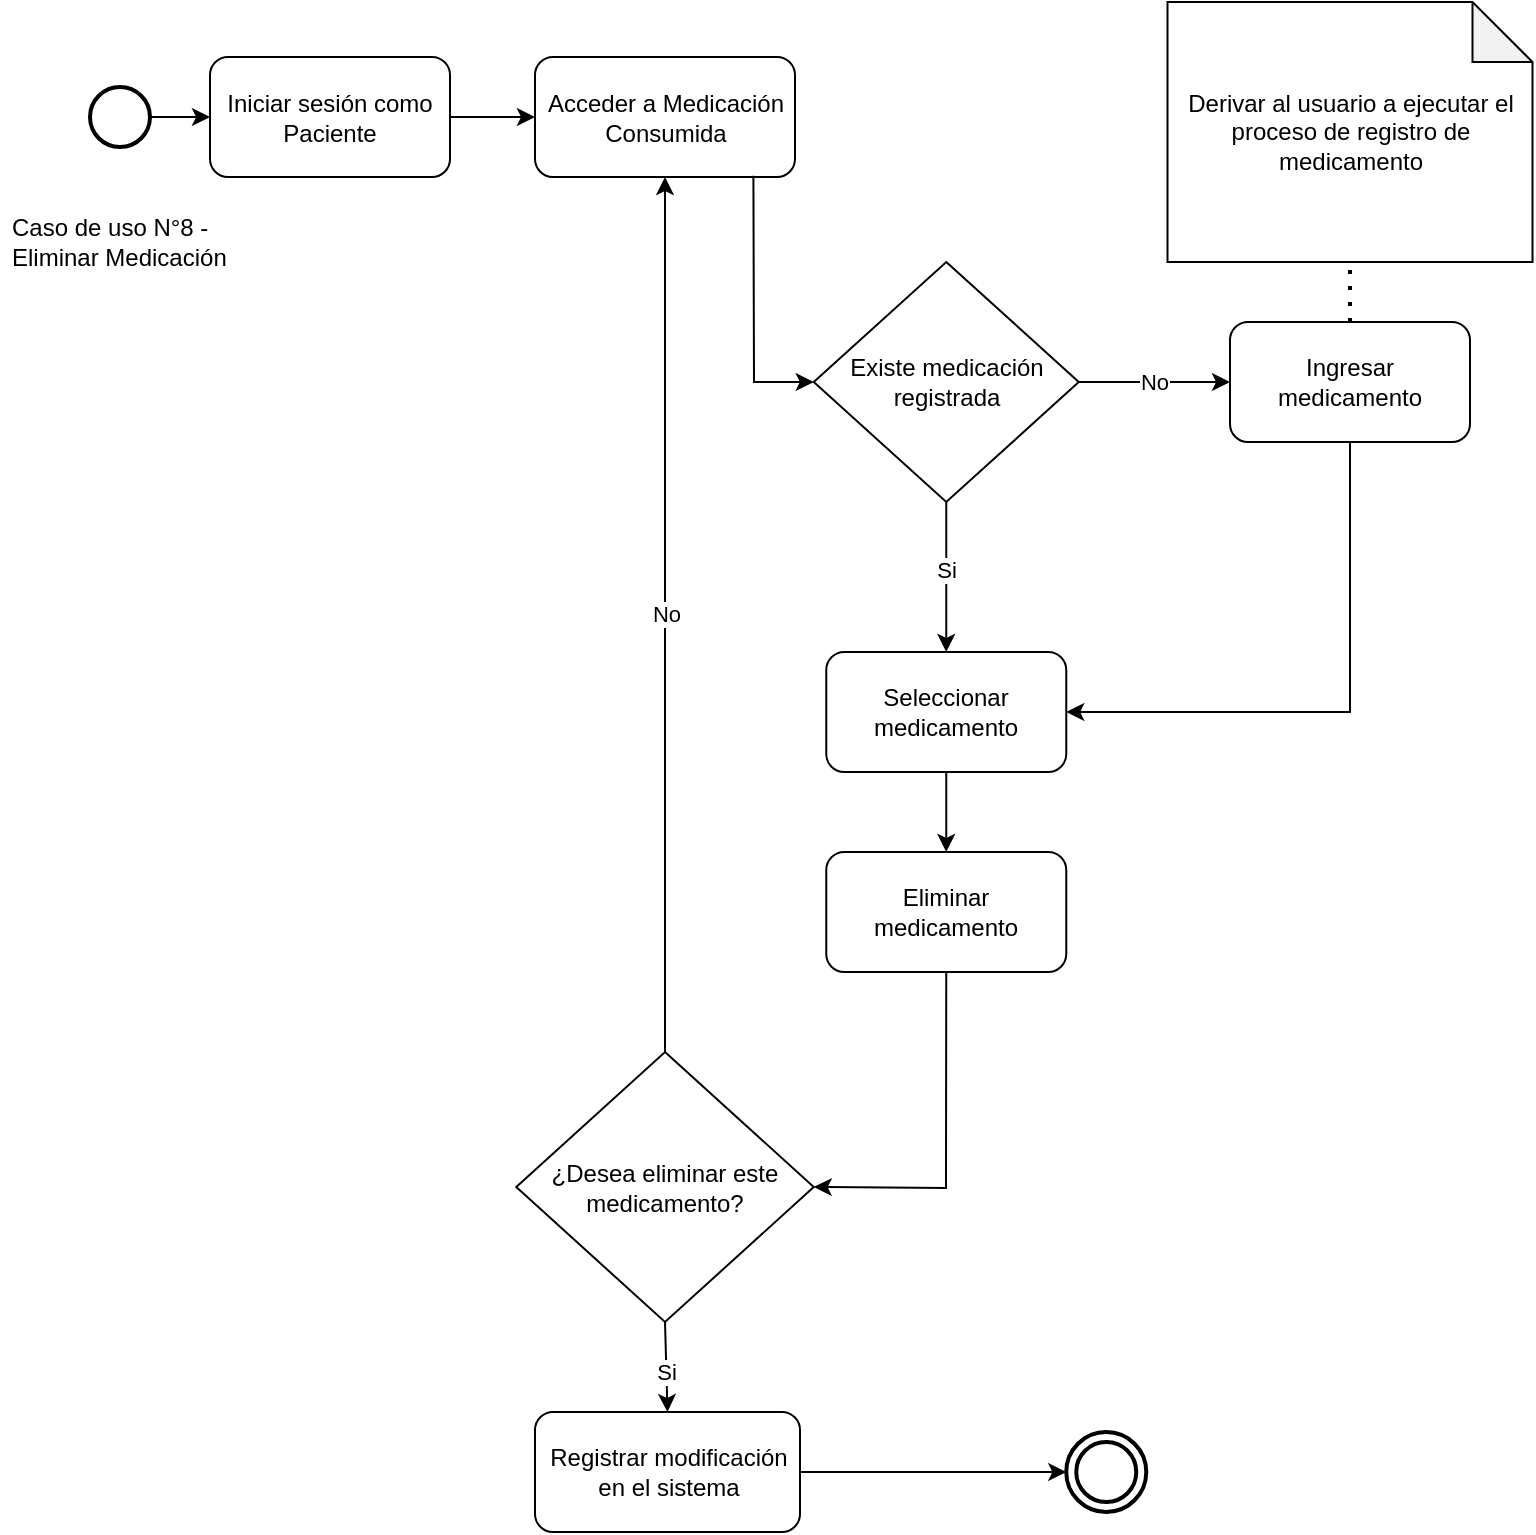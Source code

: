 <mxfile version="21.7.4" type="device">
  <diagram name="Página-1" id="jySXp0vFiwQ8XKxWrEM2">
    <mxGraphModel dx="2100" dy="1084" grid="1" gridSize="10" guides="1" tooltips="1" connect="1" arrows="1" fold="1" page="1" pageScale="1" pageWidth="827" pageHeight="1169" math="0" shadow="0">
      <root>
        <mxCell id="0" />
        <mxCell id="1" parent="0" />
        <mxCell id="Ko1D4pLZft6nhKg3s6OD-23" value="" style="strokeWidth=2;html=1;shape=mxgraph.flowchart.start_2;whiteSpace=wrap;" vertex="1" parent="1">
          <mxGeometry x="70" y="87.5" width="30" height="30" as="geometry" />
        </mxCell>
        <mxCell id="Ko1D4pLZft6nhKg3s6OD-24" value="" style="ellipse;shape=doubleEllipse;whiteSpace=wrap;html=1;aspect=fixed;perimeterSpacing=0;strokeWidth=2;" vertex="1" parent="1">
          <mxGeometry x="558.13" y="760" width="40" height="40" as="geometry" />
        </mxCell>
        <mxCell id="Ko1D4pLZft6nhKg3s6OD-25" value="Iniciar sesión como Paciente" style="rounded=1;whiteSpace=wrap;html=1;" vertex="1" parent="1">
          <mxGeometry x="130" y="72.5" width="120" height="60" as="geometry" />
        </mxCell>
        <mxCell id="Ko1D4pLZft6nhKg3s6OD-26" value="" style="endArrow=classic;html=1;rounded=0;exitX=1;exitY=0.5;exitDx=0;exitDy=0;exitPerimeter=0;entryX=0;entryY=0.5;entryDx=0;entryDy=0;" edge="1" parent="1" source="Ko1D4pLZft6nhKg3s6OD-23" target="Ko1D4pLZft6nhKg3s6OD-25">
          <mxGeometry width="50" height="50" relative="1" as="geometry">
            <mxPoint x="220" y="392.5" as="sourcePoint" />
            <mxPoint x="270" y="342.5" as="targetPoint" />
          </mxGeometry>
        </mxCell>
        <mxCell id="Ko1D4pLZft6nhKg3s6OD-28" value="" style="endArrow=classic;html=1;rounded=0;exitX=1;exitY=0.5;exitDx=0;exitDy=0;entryX=0;entryY=0.5;entryDx=0;entryDy=0;" edge="1" parent="1" source="Ko1D4pLZft6nhKg3s6OD-25" target="Ko1D4pLZft6nhKg3s6OD-43">
          <mxGeometry width="50" height="50" relative="1" as="geometry">
            <mxPoint x="120" y="127.5" as="sourcePoint" />
            <mxPoint x="170" y="127.5" as="targetPoint" />
          </mxGeometry>
        </mxCell>
        <mxCell id="Ko1D4pLZft6nhKg3s6OD-29" value="Existe medicación registrada" style="rhombus;whiteSpace=wrap;html=1;" vertex="1" parent="1">
          <mxGeometry x="431.88" y="175" width="132.5" height="120" as="geometry" />
        </mxCell>
        <mxCell id="Ko1D4pLZft6nhKg3s6OD-31" value="Ingresar medicamento" style="rounded=1;whiteSpace=wrap;html=1;" vertex="1" parent="1">
          <mxGeometry x="640" y="205" width="120" height="60" as="geometry" />
        </mxCell>
        <mxCell id="Ko1D4pLZft6nhKg3s6OD-32" value="No" style="endArrow=classic;html=1;rounded=0;exitX=1;exitY=0.5;exitDx=0;exitDy=0;entryX=0;entryY=0.5;entryDx=0;entryDy=0;" edge="1" parent="1" source="Ko1D4pLZft6nhKg3s6OD-29" target="Ko1D4pLZft6nhKg3s6OD-31">
          <mxGeometry width="50" height="50" relative="1" as="geometry">
            <mxPoint x="390" y="157.5" as="sourcePoint" />
            <mxPoint x="390" y="187.5" as="targetPoint" />
            <Array as="points" />
          </mxGeometry>
        </mxCell>
        <mxCell id="Ko1D4pLZft6nhKg3s6OD-34" value="" style="endArrow=classic;html=1;rounded=0;exitX=0.5;exitY=1;exitDx=0;exitDy=0;entryX=0.5;entryY=0;entryDx=0;entryDy=0;" edge="1" parent="1" source="Ko1D4pLZft6nhKg3s6OD-29" target="Ko1D4pLZft6nhKg3s6OD-36">
          <mxGeometry width="50" height="50" relative="1" as="geometry">
            <mxPoint x="390" y="157.5" as="sourcePoint" />
            <mxPoint x="380" y="287.5" as="targetPoint" />
            <Array as="points" />
          </mxGeometry>
        </mxCell>
        <mxCell id="Ko1D4pLZft6nhKg3s6OD-35" value="Si" style="edgeLabel;html=1;align=center;verticalAlign=middle;resizable=0;points=[];" vertex="1" connectable="0" parent="Ko1D4pLZft6nhKg3s6OD-34">
          <mxGeometry x="-0.427" y="1" relative="1" as="geometry">
            <mxPoint x="-1" y="12" as="offset" />
          </mxGeometry>
        </mxCell>
        <mxCell id="Ko1D4pLZft6nhKg3s6OD-36" value="Seleccionar medicamento" style="rounded=1;whiteSpace=wrap;html=1;" vertex="1" parent="1">
          <mxGeometry x="438.13" y="370" width="120" height="60" as="geometry" />
        </mxCell>
        <mxCell id="Ko1D4pLZft6nhKg3s6OD-37" value="Eliminar medicamento" style="rounded=1;whiteSpace=wrap;html=1;" vertex="1" parent="1">
          <mxGeometry x="438.13" y="470" width="120" height="60" as="geometry" />
        </mxCell>
        <mxCell id="Ko1D4pLZft6nhKg3s6OD-38" value="" style="endArrow=classic;html=1;rounded=0;exitX=0.5;exitY=1;exitDx=0;exitDy=0;entryX=0.5;entryY=0;entryDx=0;entryDy=0;" edge="1" parent="1" source="Ko1D4pLZft6nhKg3s6OD-36" target="Ko1D4pLZft6nhKg3s6OD-37">
          <mxGeometry width="50" height="50" relative="1" as="geometry">
            <mxPoint x="390" y="157.5" as="sourcePoint" />
            <mxPoint x="390" y="187.5" as="targetPoint" />
            <Array as="points" />
          </mxGeometry>
        </mxCell>
        <mxCell id="Ko1D4pLZft6nhKg3s6OD-39" value="Registrar modificación en el sistema" style="rounded=1;whiteSpace=wrap;html=1;" vertex="1" parent="1">
          <mxGeometry x="292.5" y="750" width="132.5" height="60" as="geometry" />
        </mxCell>
        <mxCell id="Ko1D4pLZft6nhKg3s6OD-42" value="Derivar al usuario a ejecutar el proceso de registro de medicamento" style="shape=note;whiteSpace=wrap;html=1;backgroundOutline=1;darkOpacity=0.05;" vertex="1" parent="1">
          <mxGeometry x="608.75" y="45" width="182.5" height="130" as="geometry" />
        </mxCell>
        <mxCell id="Ko1D4pLZft6nhKg3s6OD-43" value="Acceder a Medicación Consumida" style="rounded=1;whiteSpace=wrap;html=1;" vertex="1" parent="1">
          <mxGeometry x="292.5" y="72.5" width="130" height="60" as="geometry" />
        </mxCell>
        <mxCell id="Ko1D4pLZft6nhKg3s6OD-44" value="" style="endArrow=classic;html=1;rounded=0;entryX=0;entryY=0.5;entryDx=0;entryDy=0;exitX=0.84;exitY=0.99;exitDx=0;exitDy=0;exitPerimeter=0;" edge="1" parent="1" source="Ko1D4pLZft6nhKg3s6OD-43" target="Ko1D4pLZft6nhKg3s6OD-29">
          <mxGeometry width="50" height="50" relative="1" as="geometry">
            <mxPoint x="300" y="137.5" as="sourcePoint" />
            <mxPoint x="357.5" y="157.5" as="targetPoint" />
            <Array as="points">
              <mxPoint x="402" y="235" />
            </Array>
          </mxGeometry>
        </mxCell>
        <mxCell id="Ko1D4pLZft6nhKg3s6OD-45" value="" style="endArrow=none;dashed=1;html=1;dashPattern=1 3;strokeWidth=2;rounded=0;exitX=0.5;exitY=0;exitDx=0;exitDy=0;" edge="1" parent="1" source="Ko1D4pLZft6nhKg3s6OD-31" target="Ko1D4pLZft6nhKg3s6OD-42">
          <mxGeometry width="50" height="50" relative="1" as="geometry">
            <mxPoint x="460" y="167.5" as="sourcePoint" />
            <mxPoint x="510" y="117.5" as="targetPoint" />
          </mxGeometry>
        </mxCell>
        <mxCell id="Ko1D4pLZft6nhKg3s6OD-46" value="Caso de uso N°8 - Eliminar Medicación" style="text;strokeColor=none;fillColor=none;align=left;verticalAlign=middle;spacingLeft=4;spacingRight=4;overflow=hidden;points=[[0,0.5],[1,0.5]];portConstraint=eastwest;rotatable=0;whiteSpace=wrap;html=1;" vertex="1" parent="1">
          <mxGeometry x="25" y="117.5" width="120" height="95" as="geometry" />
        </mxCell>
        <mxCell id="Ko1D4pLZft6nhKg3s6OD-48" value="" style="endArrow=classic;html=1;rounded=0;entryX=1;entryY=0.5;entryDx=0;entryDy=0;exitX=0.5;exitY=1;exitDx=0;exitDy=0;" edge="1" parent="1" source="Ko1D4pLZft6nhKg3s6OD-31" target="Ko1D4pLZft6nhKg3s6OD-36">
          <mxGeometry width="50" height="50" relative="1" as="geometry">
            <mxPoint x="450" y="350" as="sourcePoint" />
            <mxPoint x="450" y="407" as="targetPoint" />
            <Array as="points">
              <mxPoint x="700" y="400" />
              <mxPoint x="580" y="400" />
            </Array>
          </mxGeometry>
        </mxCell>
        <mxCell id="Ko1D4pLZft6nhKg3s6OD-50" value="¿Desea eliminar este medicamento?" style="rhombus;whiteSpace=wrap;html=1;" vertex="1" parent="1">
          <mxGeometry x="283.13" y="570" width="148.75" height="135" as="geometry" />
        </mxCell>
        <mxCell id="Ko1D4pLZft6nhKg3s6OD-51" value="" style="endArrow=classic;html=1;rounded=0;exitX=0.5;exitY=1;exitDx=0;exitDy=0;entryX=0.5;entryY=0;entryDx=0;entryDy=0;" edge="1" parent="1" source="Ko1D4pLZft6nhKg3s6OD-50" target="Ko1D4pLZft6nhKg3s6OD-39">
          <mxGeometry width="50" height="50" relative="1" as="geometry">
            <mxPoint x="370" y="750" as="sourcePoint" />
            <mxPoint x="358" y="760" as="targetPoint" />
            <Array as="points" />
          </mxGeometry>
        </mxCell>
        <mxCell id="Ko1D4pLZft6nhKg3s6OD-52" value="Si" style="edgeLabel;html=1;align=center;verticalAlign=middle;resizable=0;points=[];" vertex="1" connectable="0" parent="Ko1D4pLZft6nhKg3s6OD-51">
          <mxGeometry x="-0.427" y="1" relative="1" as="geometry">
            <mxPoint x="-1" y="12" as="offset" />
          </mxGeometry>
        </mxCell>
        <mxCell id="Ko1D4pLZft6nhKg3s6OD-53" value="No" style="endArrow=classic;html=1;rounded=0;exitX=0.5;exitY=0;exitDx=0;exitDy=0;entryX=0.5;entryY=1;entryDx=0;entryDy=0;" edge="1" parent="1" source="Ko1D4pLZft6nhKg3s6OD-50" target="Ko1D4pLZft6nhKg3s6OD-43">
          <mxGeometry width="50" height="50" relative="1" as="geometry">
            <mxPoint x="440" y="650.0" as="sourcePoint" />
            <mxPoint x="520" y="640" as="targetPoint" />
            <Array as="points" />
          </mxGeometry>
        </mxCell>
        <mxCell id="Ko1D4pLZft6nhKg3s6OD-54" value="" style="endArrow=classic;html=1;rounded=0;exitX=0.5;exitY=1;exitDx=0;exitDy=0;entryX=1;entryY=0.5;entryDx=0;entryDy=0;" edge="1" parent="1" source="Ko1D4pLZft6nhKg3s6OD-37" target="Ko1D4pLZft6nhKg3s6OD-50">
          <mxGeometry width="50" height="50" relative="1" as="geometry">
            <mxPoint x="368" y="440" as="sourcePoint" />
            <mxPoint x="450" y="530" as="targetPoint" />
            <Array as="points">
              <mxPoint x="498" y="638" />
            </Array>
          </mxGeometry>
        </mxCell>
        <mxCell id="Ko1D4pLZft6nhKg3s6OD-57" value="" style="endArrow=classic;html=1;rounded=0;exitX=1;exitY=0.5;exitDx=0;exitDy=0;entryX=0;entryY=0.5;entryDx=0;entryDy=0;" edge="1" parent="1" source="Ko1D4pLZft6nhKg3s6OD-39" target="Ko1D4pLZft6nhKg3s6OD-24">
          <mxGeometry width="50" height="50" relative="1" as="geometry">
            <mxPoint x="490" y="779.41" as="sourcePoint" />
            <mxPoint x="533" y="779.41" as="targetPoint" />
          </mxGeometry>
        </mxCell>
      </root>
    </mxGraphModel>
  </diagram>
</mxfile>
